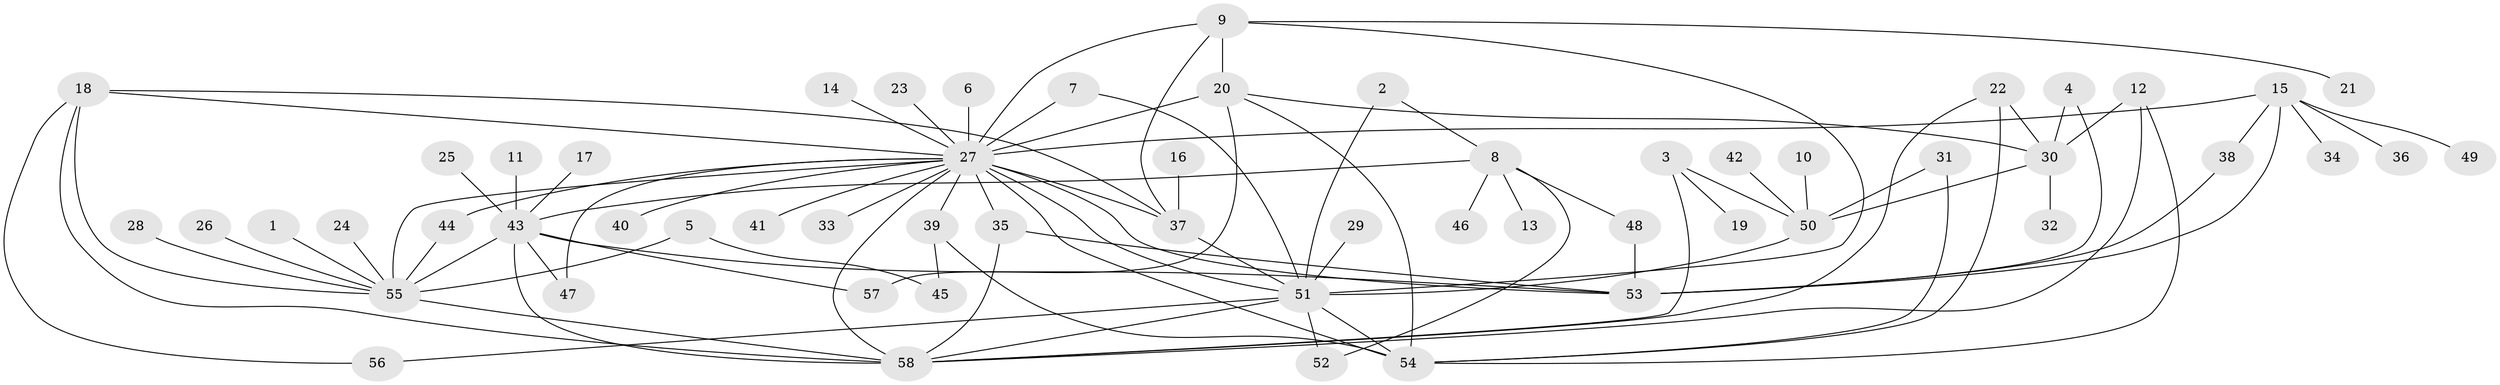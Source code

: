 // original degree distribution, {13: 0.017241379310344827, 12: 0.017241379310344827, 26: 0.008620689655172414, 2: 0.21551724137931033, 3: 0.14655172413793102, 5: 0.017241379310344827, 1: 0.4827586206896552, 6: 0.02586206896551724, 8: 0.034482758620689655, 9: 0.008620689655172414, 4: 0.017241379310344827, 10: 0.008620689655172414}
// Generated by graph-tools (version 1.1) at 2025/01/03/09/25 03:01:41]
// undirected, 58 vertices, 92 edges
graph export_dot {
graph [start="1"]
  node [color=gray90,style=filled];
  1;
  2;
  3;
  4;
  5;
  6;
  7;
  8;
  9;
  10;
  11;
  12;
  13;
  14;
  15;
  16;
  17;
  18;
  19;
  20;
  21;
  22;
  23;
  24;
  25;
  26;
  27;
  28;
  29;
  30;
  31;
  32;
  33;
  34;
  35;
  36;
  37;
  38;
  39;
  40;
  41;
  42;
  43;
  44;
  45;
  46;
  47;
  48;
  49;
  50;
  51;
  52;
  53;
  54;
  55;
  56;
  57;
  58;
  1 -- 55 [weight=1.0];
  2 -- 8 [weight=1.0];
  2 -- 51 [weight=1.0];
  3 -- 19 [weight=1.0];
  3 -- 50 [weight=1.0];
  3 -- 58 [weight=1.0];
  4 -- 30 [weight=1.0];
  4 -- 53 [weight=1.0];
  5 -- 45 [weight=1.0];
  5 -- 55 [weight=1.0];
  6 -- 27 [weight=1.0];
  7 -- 27 [weight=1.0];
  7 -- 51 [weight=1.0];
  8 -- 13 [weight=1.0];
  8 -- 43 [weight=2.0];
  8 -- 46 [weight=1.0];
  8 -- 48 [weight=2.0];
  8 -- 52 [weight=1.0];
  9 -- 20 [weight=1.0];
  9 -- 21 [weight=1.0];
  9 -- 27 [weight=1.0];
  9 -- 37 [weight=1.0];
  9 -- 51 [weight=1.0];
  10 -- 50 [weight=1.0];
  11 -- 43 [weight=1.0];
  12 -- 30 [weight=1.0];
  12 -- 54 [weight=1.0];
  12 -- 58 [weight=1.0];
  14 -- 27 [weight=1.0];
  15 -- 27 [weight=1.0];
  15 -- 34 [weight=1.0];
  15 -- 36 [weight=1.0];
  15 -- 38 [weight=1.0];
  15 -- 49 [weight=1.0];
  15 -- 53 [weight=1.0];
  16 -- 37 [weight=1.0];
  17 -- 43 [weight=1.0];
  18 -- 27 [weight=1.0];
  18 -- 37 [weight=1.0];
  18 -- 55 [weight=1.0];
  18 -- 56 [weight=1.0];
  18 -- 58 [weight=1.0];
  20 -- 27 [weight=3.0];
  20 -- 30 [weight=1.0];
  20 -- 54 [weight=1.0];
  20 -- 57 [weight=1.0];
  22 -- 30 [weight=2.0];
  22 -- 54 [weight=1.0];
  22 -- 58 [weight=1.0];
  23 -- 27 [weight=1.0];
  24 -- 55 [weight=1.0];
  25 -- 43 [weight=1.0];
  26 -- 55 [weight=1.0];
  27 -- 33 [weight=1.0];
  27 -- 35 [weight=1.0];
  27 -- 37 [weight=1.0];
  27 -- 39 [weight=1.0];
  27 -- 40 [weight=1.0];
  27 -- 41 [weight=1.0];
  27 -- 44 [weight=1.0];
  27 -- 47 [weight=1.0];
  27 -- 51 [weight=1.0];
  27 -- 53 [weight=1.0];
  27 -- 54 [weight=1.0];
  27 -- 55 [weight=1.0];
  27 -- 58 [weight=1.0];
  28 -- 55 [weight=1.0];
  29 -- 51 [weight=1.0];
  30 -- 32 [weight=1.0];
  30 -- 50 [weight=1.0];
  31 -- 50 [weight=1.0];
  31 -- 54 [weight=1.0];
  35 -- 53 [weight=1.0];
  35 -- 58 [weight=1.0];
  37 -- 51 [weight=1.0];
  38 -- 53 [weight=1.0];
  39 -- 45 [weight=1.0];
  39 -- 54 [weight=1.0];
  42 -- 50 [weight=1.0];
  43 -- 47 [weight=1.0];
  43 -- 53 [weight=1.0];
  43 -- 55 [weight=1.0];
  43 -- 57 [weight=1.0];
  43 -- 58 [weight=1.0];
  44 -- 55 [weight=1.0];
  48 -- 53 [weight=1.0];
  50 -- 51 [weight=1.0];
  51 -- 52 [weight=1.0];
  51 -- 54 [weight=1.0];
  51 -- 56 [weight=1.0];
  51 -- 58 [weight=1.0];
  55 -- 58 [weight=2.0];
}
